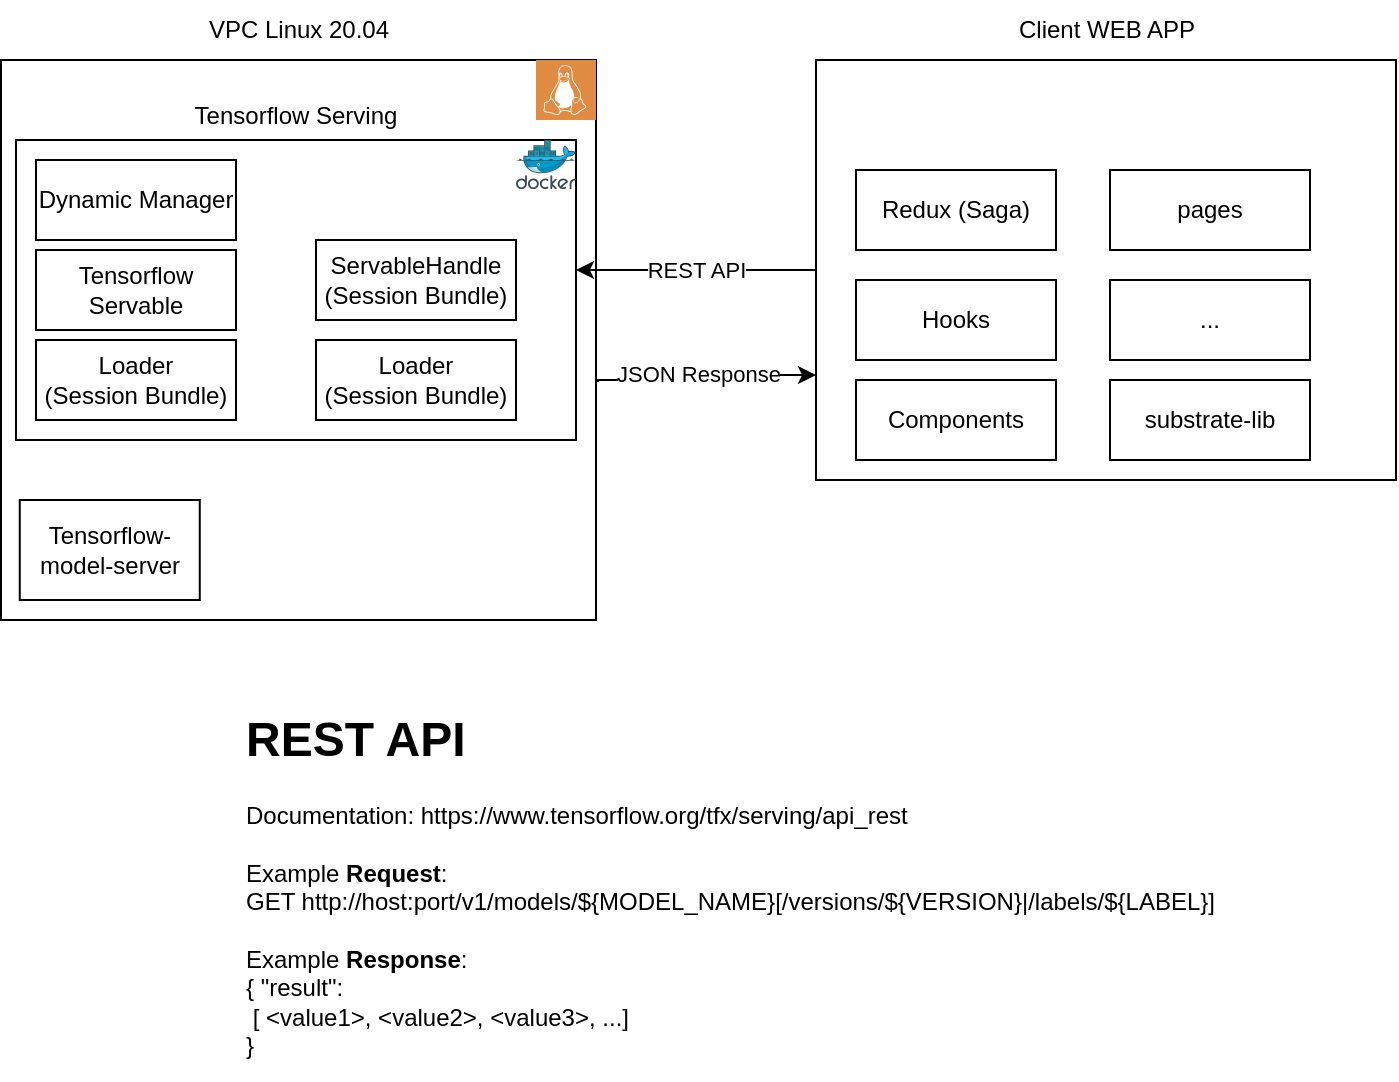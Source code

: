 <mxfile version="18.1.2" type="github">
  <diagram id="jJaBQTyBDUhV9YVnCVPJ" name="Page-1">
    <mxGraphModel dx="1423" dy="627" grid="1" gridSize="10" guides="1" tooltips="1" connect="1" arrows="1" fold="1" page="1" pageScale="1" pageWidth="850" pageHeight="1100" math="0" shadow="0">
      <root>
        <mxCell id="0" />
        <mxCell id="1" parent="0" />
        <mxCell id="Sa7abBf8-B4ZEbGXJUth-2" value="VPC Linux 20.04" style="text;html=1;strokeColor=none;fillColor=none;align=center;verticalAlign=middle;whiteSpace=wrap;rounded=0;" parent="1" vertex="1">
          <mxGeometry x="201.88" y="270" width="98.75" height="30" as="geometry" />
        </mxCell>
        <mxCell id="Sa7abBf8-B4ZEbGXJUth-14" style="edgeStyle=orthogonalEdgeStyle;rounded=0;orthogonalLoop=1;jettySize=auto;html=1;entryX=0;entryY=0.75;entryDx=0;entryDy=0;exitX=1.003;exitY=0.575;exitDx=0;exitDy=0;exitPerimeter=0;" parent="1" source="Sa7abBf8-B4ZEbGXJUth-3" target="Sa7abBf8-B4ZEbGXJUth-9" edge="1">
          <mxGeometry relative="1" as="geometry">
            <Array as="points">
              <mxPoint x="401" y="460" />
              <mxPoint x="455" y="460" />
              <mxPoint x="455" y="458" />
            </Array>
          </mxGeometry>
        </mxCell>
        <mxCell id="Sa7abBf8-B4ZEbGXJUth-15" value="JSON Response" style="edgeLabel;html=1;align=center;verticalAlign=middle;resizable=0;points=[];" parent="Sa7abBf8-B4ZEbGXJUth-14" vertex="1" connectable="0">
          <mxGeometry x="-0.098" y="3" relative="1" as="geometry">
            <mxPoint as="offset" />
          </mxGeometry>
        </mxCell>
        <mxCell id="Sa7abBf8-B4ZEbGXJUth-3" value="" style="rounded=0;whiteSpace=wrap;html=1;" parent="1" vertex="1">
          <mxGeometry x="102.5" y="300" width="297.5" height="280" as="geometry" />
        </mxCell>
        <mxCell id="Sa7abBf8-B4ZEbGXJUth-5" value="" style="sketch=0;pointerEvents=1;shadow=0;dashed=0;html=1;strokeColor=none;fillColor=#DF8C42;labelPosition=center;verticalLabelPosition=bottom;verticalAlign=top;align=center;outlineConnect=0;shape=mxgraph.veeam2.linux;" parent="1" vertex="1">
          <mxGeometry x="370" y="300" width="30" height="30" as="geometry" />
        </mxCell>
        <mxCell id="Sa7abBf8-B4ZEbGXJUth-6" value="" style="rounded=0;whiteSpace=wrap;html=1;" parent="1" vertex="1">
          <mxGeometry x="110" y="340" width="280" height="150" as="geometry" />
        </mxCell>
        <mxCell id="Sa7abBf8-B4ZEbGXJUth-7" value="" style="sketch=0;aspect=fixed;html=1;points=[];align=center;image;fontSize=12;image=img/lib/mscae/Docker.svg;" parent="1" vertex="1">
          <mxGeometry x="360" y="340" width="30" height="24.6" as="geometry" />
        </mxCell>
        <mxCell id="Sa7abBf8-B4ZEbGXJUth-8" value="Tensorflow Servable" style="rounded=0;whiteSpace=wrap;html=1;" parent="1" vertex="1">
          <mxGeometry x="120" y="395" width="100" height="40" as="geometry" />
        </mxCell>
        <mxCell id="Sa7abBf8-B4ZEbGXJUth-11" value="REST API" style="edgeStyle=orthogonalEdgeStyle;rounded=0;orthogonalLoop=1;jettySize=auto;html=1;" parent="1" source="Sa7abBf8-B4ZEbGXJUth-9" edge="1">
          <mxGeometry relative="1" as="geometry">
            <mxPoint x="390" y="405" as="targetPoint" />
          </mxGeometry>
        </mxCell>
        <mxCell id="Sa7abBf8-B4ZEbGXJUth-9" value="" style="rounded=0;whiteSpace=wrap;html=1;" parent="1" vertex="1">
          <mxGeometry x="510" y="300" width="290" height="210" as="geometry" />
        </mxCell>
        <mxCell id="Sa7abBf8-B4ZEbGXJUth-10" value="Client WEB APP" style="text;html=1;strokeColor=none;fillColor=none;align=center;verticalAlign=middle;whiteSpace=wrap;rounded=0;" parent="1" vertex="1">
          <mxGeometry x="605.62" y="270" width="98.75" height="30" as="geometry" />
        </mxCell>
        <mxCell id="Sa7abBf8-B4ZEbGXJUth-16" value="&lt;h1&gt;REST API&amp;nbsp;&lt;/h1&gt;Documentation: https://www.tensorflow.org/tfx/serving/api_rest&lt;div&gt;&lt;br&gt;&lt;/div&gt;&lt;div&gt;Example &lt;b&gt;Request&lt;/b&gt;:&lt;/div&gt;&lt;div&gt;GET http://host:port/v1/models/${MODEL_NAME}[/versions/${VERSION}|/labels/${LABEL}]&lt;br&gt;&lt;/div&gt;&lt;div&gt;&lt;br&gt;&lt;/div&gt;&lt;div&gt;Example &lt;b&gt;Response&lt;/b&gt;:&lt;/div&gt;&lt;div&gt;{ &quot;result&quot;:&amp;nbsp;&lt;/div&gt;&lt;div&gt;&lt;span style=&quot;white-space: pre;&quot;&gt; &lt;/span&gt;[ &amp;lt;value1&amp;gt;, &amp;lt;value2&amp;gt;, &amp;lt;value3&amp;gt;, ...]&amp;nbsp;&lt;/div&gt;&lt;div&gt;}&lt;br&gt;&lt;/div&gt;&lt;p&gt;&lt;br&gt;&lt;/p&gt;&lt;p&gt;&lt;br&gt;&lt;/p&gt;&lt;p&gt;&lt;br&gt;&lt;/p&gt;" style="text;html=1;strokeColor=none;fillColor=none;spacing=5;spacingTop=-20;whiteSpace=wrap;overflow=hidden;rounded=0;" parent="1" vertex="1">
          <mxGeometry x="220" y="620" width="510" height="190" as="geometry" />
        </mxCell>
        <mxCell id="Sa7abBf8-B4ZEbGXJUth-17" value="" style="shape=image;html=1;verticalAlign=top;verticalLabelPosition=bottom;labelBackgroundColor=#ffffff;imageAspect=0;aspect=fixed;image=https://cdn1.iconfinder.com/data/icons/unicons-line-vol-5/24/react-128.png" parent="1" vertex="1">
          <mxGeometry x="757" y="300" width="43" height="43" as="geometry" />
        </mxCell>
        <mxCell id="Sa7abBf8-B4ZEbGXJUth-18" value="Loader &lt;br&gt;(Session Bundle)" style="rounded=0;whiteSpace=wrap;html=1;" parent="1" vertex="1">
          <mxGeometry x="120" y="440" width="100" height="40" as="geometry" />
        </mxCell>
        <mxCell id="Sa7abBf8-B4ZEbGXJUth-19" value="Loader &lt;br&gt;(Session Bundle)" style="rounded=0;whiteSpace=wrap;html=1;" parent="1" vertex="1">
          <mxGeometry x="260" y="440" width="100" height="40" as="geometry" />
        </mxCell>
        <mxCell id="Sa7abBf8-B4ZEbGXJUth-20" value="Dynamic Manager" style="rounded=0;whiteSpace=wrap;html=1;" parent="1" vertex="1">
          <mxGeometry x="120" y="350" width="100" height="40" as="geometry" />
        </mxCell>
        <mxCell id="Sa7abBf8-B4ZEbGXJUth-21" value="ServableHandle&lt;br&gt;(Session Bundle)" style="rounded=0;whiteSpace=wrap;html=1;" parent="1" vertex="1">
          <mxGeometry x="260" y="390" width="100" height="40" as="geometry" />
        </mxCell>
        <mxCell id="Sa7abBf8-B4ZEbGXJUth-22" value="Tensorflow Serving" style="text;html=1;strokeColor=none;fillColor=none;align=center;verticalAlign=middle;whiteSpace=wrap;rounded=0;" parent="1" vertex="1">
          <mxGeometry x="195.94" y="313" width="108.13" height="30" as="geometry" />
        </mxCell>
        <mxCell id="Sa7abBf8-B4ZEbGXJUth-24" value="Components" style="rounded=0;whiteSpace=wrap;html=1;" parent="1" vertex="1">
          <mxGeometry x="530" y="460" width="100" height="40" as="geometry" />
        </mxCell>
        <mxCell id="Sa7abBf8-B4ZEbGXJUth-25" value="substrate-lib" style="rounded=0;whiteSpace=wrap;html=1;" parent="1" vertex="1">
          <mxGeometry x="657" y="460" width="100" height="40" as="geometry" />
        </mxCell>
        <mxCell id="Sa7abBf8-B4ZEbGXJUth-26" value="Hooks" style="rounded=0;whiteSpace=wrap;html=1;" parent="1" vertex="1">
          <mxGeometry x="530" y="410" width="100" height="40" as="geometry" />
        </mxCell>
        <mxCell id="Sa7abBf8-B4ZEbGXJUth-27" value="Redux (Saga)" style="rounded=0;whiteSpace=wrap;html=1;" parent="1" vertex="1">
          <mxGeometry x="530" y="355" width="100" height="40" as="geometry" />
        </mxCell>
        <mxCell id="Sa7abBf8-B4ZEbGXJUth-28" value="pages" style="rounded=0;whiteSpace=wrap;html=1;" parent="1" vertex="1">
          <mxGeometry x="657" y="355" width="100" height="40" as="geometry" />
        </mxCell>
        <mxCell id="Sa7abBf8-B4ZEbGXJUth-29" value="..." style="rounded=0;whiteSpace=wrap;html=1;" parent="1" vertex="1">
          <mxGeometry x="657" y="410" width="100" height="40" as="geometry" />
        </mxCell>
        <mxCell id="jX-qM-ruEMWtt13yXe6C-1" value="Tensorflow-model-server" style="rounded=0;whiteSpace=wrap;html=1;" vertex="1" parent="1">
          <mxGeometry x="111.88" y="520" width="90" height="50" as="geometry" />
        </mxCell>
      </root>
    </mxGraphModel>
  </diagram>
</mxfile>
